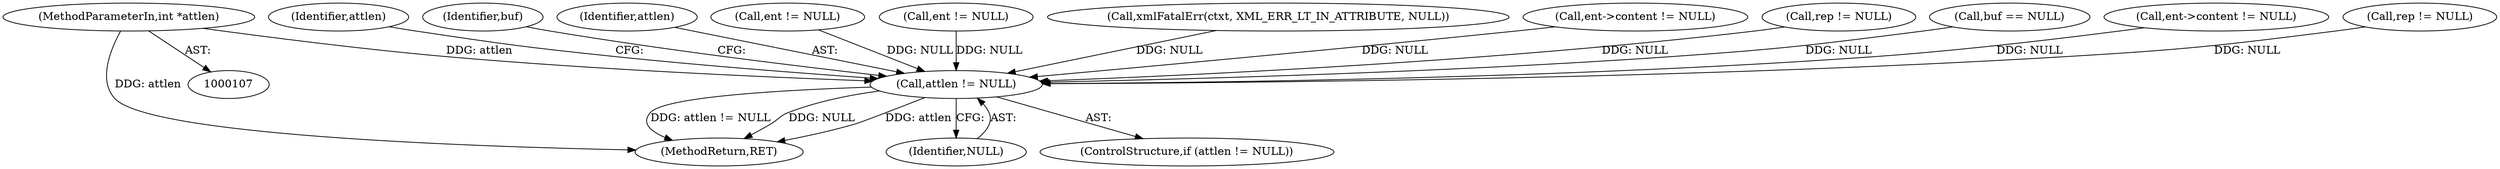 digraph "0_Chrome_6e487b9db2ff0324523a040180f8da42796aeef5@pointer" {
"1000109" [label="(MethodParameterIn,int *attlen)"];
"1000781" [label="(Call,attlen != NULL)"];
"1000786" [label="(Identifier,attlen)"];
"1000789" [label="(Identifier,buf)"];
"1000780" [label="(ControlStructure,if (attlen != NULL))"];
"1000782" [label="(Identifier,attlen)"];
"1000356" [label="(Call,ent != NULL)"];
"1000808" [label="(MethodReturn,RET)"];
"1000554" [label="(Call,ent != NULL)"];
"1000749" [label="(Call,xmlFatalErr(ctxt, XML_ERR_LT_IN_ATTRIBUTE, NULL))"];
"1000537" [label="(Call,ent->content != NULL)"];
"1000596" [label="(Call,rep != NULL)"];
"1000195" [label="(Call,buf == NULL)"];
"1000781" [label="(Call,attlen != NULL)"];
"1000109" [label="(MethodParameterIn,int *attlen)"];
"1000783" [label="(Identifier,NULL)"];
"1000578" [label="(Call,ent->content != NULL)"];
"1000463" [label="(Call,rep != NULL)"];
"1000109" -> "1000107"  [label="AST: "];
"1000109" -> "1000808"  [label="DDG: attlen"];
"1000109" -> "1000781"  [label="DDG: attlen"];
"1000781" -> "1000780"  [label="AST: "];
"1000781" -> "1000783"  [label="CFG: "];
"1000782" -> "1000781"  [label="AST: "];
"1000783" -> "1000781"  [label="AST: "];
"1000786" -> "1000781"  [label="CFG: "];
"1000789" -> "1000781"  [label="CFG: "];
"1000781" -> "1000808"  [label="DDG: attlen != NULL"];
"1000781" -> "1000808"  [label="DDG: NULL"];
"1000781" -> "1000808"  [label="DDG: attlen"];
"1000554" -> "1000781"  [label="DDG: NULL"];
"1000356" -> "1000781"  [label="DDG: NULL"];
"1000578" -> "1000781"  [label="DDG: NULL"];
"1000749" -> "1000781"  [label="DDG: NULL"];
"1000195" -> "1000781"  [label="DDG: NULL"];
"1000537" -> "1000781"  [label="DDG: NULL"];
"1000596" -> "1000781"  [label="DDG: NULL"];
"1000463" -> "1000781"  [label="DDG: NULL"];
}
